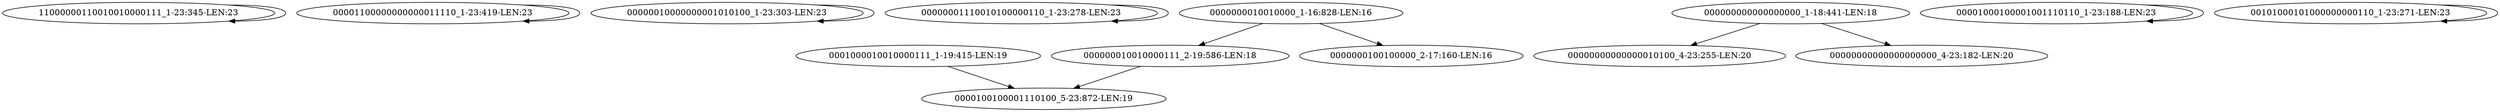 digraph G {
    "11000000110010010000111_1-23:345-LEN:23" -> "11000000110010010000111_1-23:345-LEN:23";
    "00001100000000000011110_1-23:419-LEN:23" -> "00001100000000000011110_1-23:419-LEN:23";
    "00000010000000001010100_1-23:303-LEN:23" -> "00000010000000001010100_1-23:303-LEN:23";
    "00000001110010100000110_1-23:278-LEN:23" -> "00000001110010100000110_1-23:278-LEN:23";
    "0001000010010000111_1-19:415-LEN:19" -> "0000100100001110100_5-23:872-LEN:19";
    "000000000000000000_1-18:441-LEN:18" -> "00000000000000010100_4-23:255-LEN:20";
    "000000000000000000_1-18:441-LEN:18" -> "00000000000000000000_4-23:182-LEN:20";
    "000000010010000111_2-19:586-LEN:18" -> "0000100100001110100_5-23:872-LEN:19";
    "00001000100001001110110_1-23:188-LEN:23" -> "00001000100001001110110_1-23:188-LEN:23";
    "0000000010010000_1-16:828-LEN:16" -> "0000000100100000_2-17:160-LEN:16";
    "0000000010010000_1-16:828-LEN:16" -> "000000010010000111_2-19:586-LEN:18";
    "00101000101000000000110_1-23:271-LEN:23" -> "00101000101000000000110_1-23:271-LEN:23";
}
